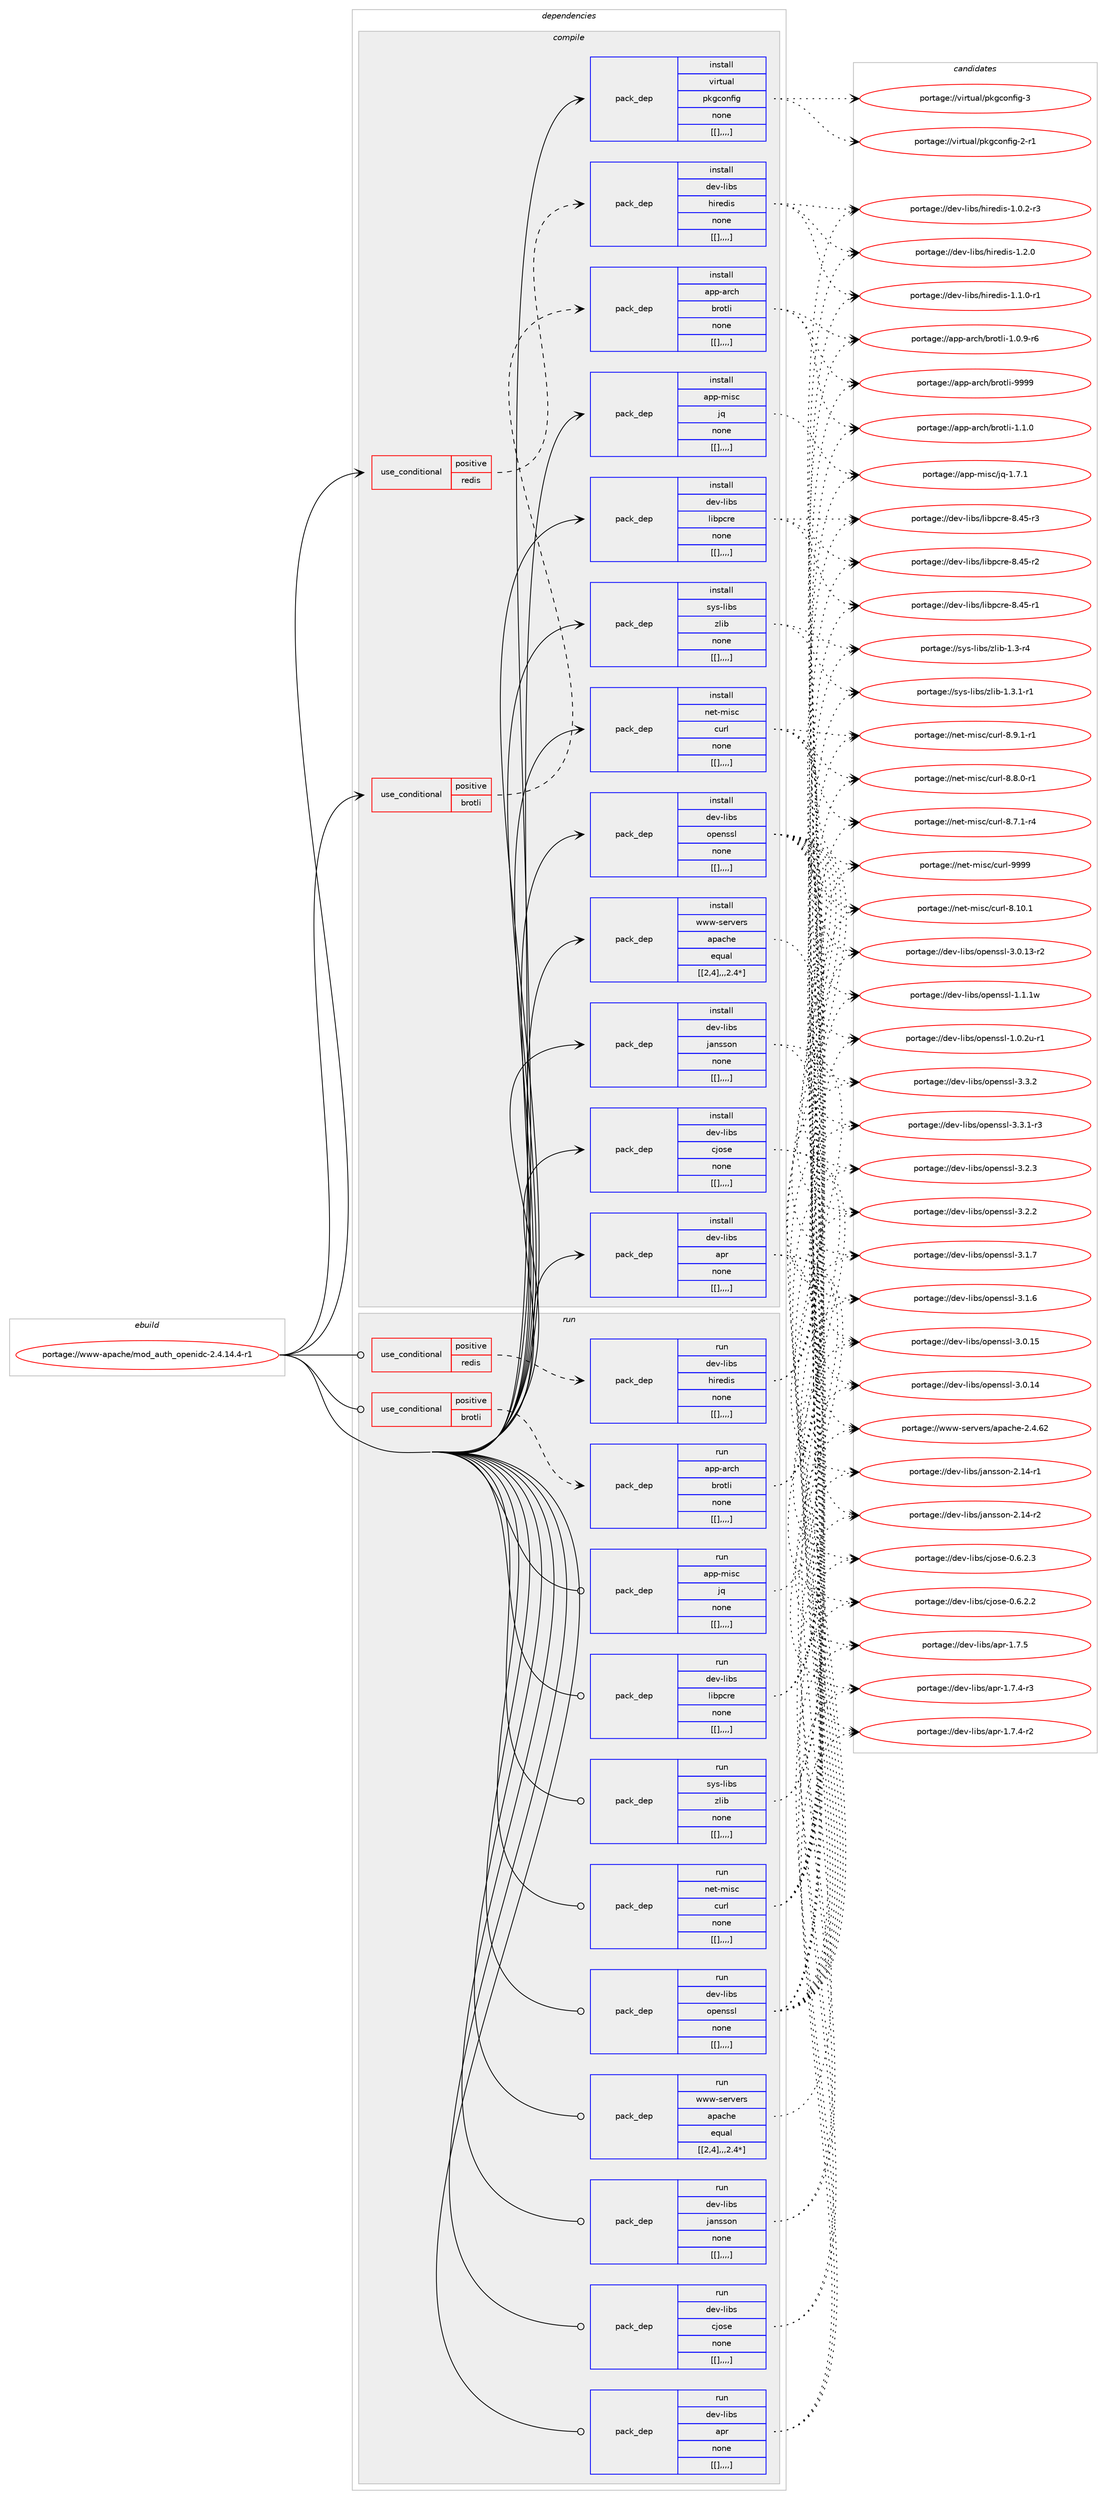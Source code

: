 digraph prolog {

# *************
# Graph options
# *************

newrank=true;
concentrate=true;
compound=true;
graph [rankdir=LR,fontname=Helvetica,fontsize=10,ranksep=1.5];#, ranksep=2.5, nodesep=0.2];
edge  [arrowhead=vee];
node  [fontname=Helvetica,fontsize=10];

# **********
# The ebuild
# **********

subgraph cluster_leftcol {
color=gray;
label=<<i>ebuild</i>>;
id [label="portage://www-apache/mod_auth_openidc-2.4.14.4-r1", color=red, width=4, href="../www-apache/mod_auth_openidc-2.4.14.4-r1.svg"];
}

# ****************
# The dependencies
# ****************

subgraph cluster_midcol {
color=gray;
label=<<i>dependencies</i>>;
subgraph cluster_compile {
fillcolor="#eeeeee";
style=filled;
label=<<i>compile</i>>;
subgraph cond125858 {
dependency469963 [label=<<TABLE BORDER="0" CELLBORDER="1" CELLSPACING="0" CELLPADDING="4"><TR><TD ROWSPAN="3" CELLPADDING="10">use_conditional</TD></TR><TR><TD>positive</TD></TR><TR><TD>brotli</TD></TR></TABLE>>, shape=none, color=red];
subgraph pack340596 {
dependency469965 [label=<<TABLE BORDER="0" CELLBORDER="1" CELLSPACING="0" CELLPADDING="4" WIDTH="220"><TR><TD ROWSPAN="6" CELLPADDING="30">pack_dep</TD></TR><TR><TD WIDTH="110">install</TD></TR><TR><TD>app-arch</TD></TR><TR><TD>brotli</TD></TR><TR><TD>none</TD></TR><TR><TD>[[],,,,]</TD></TR></TABLE>>, shape=none, color=blue];
}
dependency469963:e -> dependency469965:w [weight=20,style="dashed",arrowhead="vee"];
}
id:e -> dependency469963:w [weight=20,style="solid",arrowhead="vee"];
subgraph cond125860 {
dependency469970 [label=<<TABLE BORDER="0" CELLBORDER="1" CELLSPACING="0" CELLPADDING="4"><TR><TD ROWSPAN="3" CELLPADDING="10">use_conditional</TD></TR><TR><TD>positive</TD></TR><TR><TD>redis</TD></TR></TABLE>>, shape=none, color=red];
subgraph pack340602 {
dependency469972 [label=<<TABLE BORDER="0" CELLBORDER="1" CELLSPACING="0" CELLPADDING="4" WIDTH="220"><TR><TD ROWSPAN="6" CELLPADDING="30">pack_dep</TD></TR><TR><TD WIDTH="110">install</TD></TR><TR><TD>dev-libs</TD></TR><TR><TD>hiredis</TD></TR><TR><TD>none</TD></TR><TR><TD>[[],,,,]</TD></TR></TABLE>>, shape=none, color=blue];
}
dependency469970:e -> dependency469972:w [weight=20,style="dashed",arrowhead="vee"];
}
id:e -> dependency469970:w [weight=20,style="solid",arrowhead="vee"];
subgraph pack340606 {
dependency469976 [label=<<TABLE BORDER="0" CELLBORDER="1" CELLSPACING="0" CELLPADDING="4" WIDTH="220"><TR><TD ROWSPAN="6" CELLPADDING="30">pack_dep</TD></TR><TR><TD WIDTH="110">install</TD></TR><TR><TD>app-misc</TD></TR><TR><TD>jq</TD></TR><TR><TD>none</TD></TR><TR><TD>[[],,,,]</TD></TR></TABLE>>, shape=none, color=blue];
}
id:e -> dependency469976:w [weight=20,style="solid",arrowhead="vee"];
subgraph pack340609 {
dependency469979 [label=<<TABLE BORDER="0" CELLBORDER="1" CELLSPACING="0" CELLPADDING="4" WIDTH="220"><TR><TD ROWSPAN="6" CELLPADDING="30">pack_dep</TD></TR><TR><TD WIDTH="110">install</TD></TR><TR><TD>dev-libs</TD></TR><TR><TD>apr</TD></TR><TR><TD>none</TD></TR><TR><TD>[[],,,,]</TD></TR></TABLE>>, shape=none, color=blue];
}
id:e -> dependency469979:w [weight=20,style="solid",arrowhead="vee"];
subgraph pack340612 {
dependency469981 [label=<<TABLE BORDER="0" CELLBORDER="1" CELLSPACING="0" CELLPADDING="4" WIDTH="220"><TR><TD ROWSPAN="6" CELLPADDING="30">pack_dep</TD></TR><TR><TD WIDTH="110">install</TD></TR><TR><TD>dev-libs</TD></TR><TR><TD>cjose</TD></TR><TR><TD>none</TD></TR><TR><TD>[[],,,,]</TD></TR></TABLE>>, shape=none, color=blue];
}
id:e -> dependency469981:w [weight=20,style="solid",arrowhead="vee"];
subgraph pack340616 {
dependency469986 [label=<<TABLE BORDER="0" CELLBORDER="1" CELLSPACING="0" CELLPADDING="4" WIDTH="220"><TR><TD ROWSPAN="6" CELLPADDING="30">pack_dep</TD></TR><TR><TD WIDTH="110">install</TD></TR><TR><TD>dev-libs</TD></TR><TR><TD>jansson</TD></TR><TR><TD>none</TD></TR><TR><TD>[[],,,,]</TD></TR></TABLE>>, shape=none, color=blue];
}
id:e -> dependency469986:w [weight=20,style="solid",arrowhead="vee"];
subgraph pack340618 {
dependency469988 [label=<<TABLE BORDER="0" CELLBORDER="1" CELLSPACING="0" CELLPADDING="4" WIDTH="220"><TR><TD ROWSPAN="6" CELLPADDING="30">pack_dep</TD></TR><TR><TD WIDTH="110">install</TD></TR><TR><TD>dev-libs</TD></TR><TR><TD>libpcre</TD></TR><TR><TD>none</TD></TR><TR><TD>[[],,,,]</TD></TR></TABLE>>, shape=none, color=blue];
}
id:e -> dependency469988:w [weight=20,style="solid",arrowhead="vee"];
subgraph pack340623 {
dependency469993 [label=<<TABLE BORDER="0" CELLBORDER="1" CELLSPACING="0" CELLPADDING="4" WIDTH="220"><TR><TD ROWSPAN="6" CELLPADDING="30">pack_dep</TD></TR><TR><TD WIDTH="110">install</TD></TR><TR><TD>dev-libs</TD></TR><TR><TD>openssl</TD></TR><TR><TD>none</TD></TR><TR><TD>[[],,,,]</TD></TR></TABLE>>, shape=none, color=blue];
}
id:e -> dependency469993:w [weight=20,style="solid",arrowhead="vee"];
subgraph pack340625 {
dependency469995 [label=<<TABLE BORDER="0" CELLBORDER="1" CELLSPACING="0" CELLPADDING="4" WIDTH="220"><TR><TD ROWSPAN="6" CELLPADDING="30">pack_dep</TD></TR><TR><TD WIDTH="110">install</TD></TR><TR><TD>net-misc</TD></TR><TR><TD>curl</TD></TR><TR><TD>none</TD></TR><TR><TD>[[],,,,]</TD></TR></TABLE>>, shape=none, color=blue];
}
id:e -> dependency469995:w [weight=20,style="solid",arrowhead="vee"];
subgraph pack340628 {
dependency469998 [label=<<TABLE BORDER="0" CELLBORDER="1" CELLSPACING="0" CELLPADDING="4" WIDTH="220"><TR><TD ROWSPAN="6" CELLPADDING="30">pack_dep</TD></TR><TR><TD WIDTH="110">install</TD></TR><TR><TD>sys-libs</TD></TR><TR><TD>zlib</TD></TR><TR><TD>none</TD></TR><TR><TD>[[],,,,]</TD></TR></TABLE>>, shape=none, color=blue];
}
id:e -> dependency469998:w [weight=20,style="solid",arrowhead="vee"];
subgraph pack340631 {
dependency470001 [label=<<TABLE BORDER="0" CELLBORDER="1" CELLSPACING="0" CELLPADDING="4" WIDTH="220"><TR><TD ROWSPAN="6" CELLPADDING="30">pack_dep</TD></TR><TR><TD WIDTH="110">install</TD></TR><TR><TD>virtual</TD></TR><TR><TD>pkgconfig</TD></TR><TR><TD>none</TD></TR><TR><TD>[[],,,,]</TD></TR></TABLE>>, shape=none, color=blue];
}
id:e -> dependency470001:w [weight=20,style="solid",arrowhead="vee"];
subgraph pack340634 {
dependency470004 [label=<<TABLE BORDER="0" CELLBORDER="1" CELLSPACING="0" CELLPADDING="4" WIDTH="220"><TR><TD ROWSPAN="6" CELLPADDING="30">pack_dep</TD></TR><TR><TD WIDTH="110">install</TD></TR><TR><TD>www-servers</TD></TR><TR><TD>apache</TD></TR><TR><TD>equal</TD></TR><TR><TD>[[2,4],,,2.4*]</TD></TR></TABLE>>, shape=none, color=blue];
}
id:e -> dependency470004:w [weight=20,style="solid",arrowhead="vee"];
}
subgraph cluster_compileandrun {
fillcolor="#eeeeee";
style=filled;
label=<<i>compile and run</i>>;
}
subgraph cluster_run {
fillcolor="#eeeeee";
style=filled;
label=<<i>run</i>>;
subgraph cond125861 {
dependency470007 [label=<<TABLE BORDER="0" CELLBORDER="1" CELLSPACING="0" CELLPADDING="4"><TR><TD ROWSPAN="3" CELLPADDING="10">use_conditional</TD></TR><TR><TD>positive</TD></TR><TR><TD>brotli</TD></TR></TABLE>>, shape=none, color=red];
subgraph pack340638 {
dependency470010 [label=<<TABLE BORDER="0" CELLBORDER="1" CELLSPACING="0" CELLPADDING="4" WIDTH="220"><TR><TD ROWSPAN="6" CELLPADDING="30">pack_dep</TD></TR><TR><TD WIDTH="110">run</TD></TR><TR><TD>app-arch</TD></TR><TR><TD>brotli</TD></TR><TR><TD>none</TD></TR><TR><TD>[[],,,,]</TD></TR></TABLE>>, shape=none, color=blue];
}
dependency470007:e -> dependency470010:w [weight=20,style="dashed",arrowhead="vee"];
}
id:e -> dependency470007:w [weight=20,style="solid",arrowhead="odot"];
subgraph cond125863 {
dependency470012 [label=<<TABLE BORDER="0" CELLBORDER="1" CELLSPACING="0" CELLPADDING="4"><TR><TD ROWSPAN="3" CELLPADDING="10">use_conditional</TD></TR><TR><TD>positive</TD></TR><TR><TD>redis</TD></TR></TABLE>>, shape=none, color=red];
subgraph pack340641 {
dependency470014 [label=<<TABLE BORDER="0" CELLBORDER="1" CELLSPACING="0" CELLPADDING="4" WIDTH="220"><TR><TD ROWSPAN="6" CELLPADDING="30">pack_dep</TD></TR><TR><TD WIDTH="110">run</TD></TR><TR><TD>dev-libs</TD></TR><TR><TD>hiredis</TD></TR><TR><TD>none</TD></TR><TR><TD>[[],,,,]</TD></TR></TABLE>>, shape=none, color=blue];
}
dependency470012:e -> dependency470014:w [weight=20,style="dashed",arrowhead="vee"];
}
id:e -> dependency470012:w [weight=20,style="solid",arrowhead="odot"];
subgraph pack340644 {
dependency470017 [label=<<TABLE BORDER="0" CELLBORDER="1" CELLSPACING="0" CELLPADDING="4" WIDTH="220"><TR><TD ROWSPAN="6" CELLPADDING="30">pack_dep</TD></TR><TR><TD WIDTH="110">run</TD></TR><TR><TD>app-misc</TD></TR><TR><TD>jq</TD></TR><TR><TD>none</TD></TR><TR><TD>[[],,,,]</TD></TR></TABLE>>, shape=none, color=blue];
}
id:e -> dependency470017:w [weight=20,style="solid",arrowhead="odot"];
subgraph pack340647 {
dependency470021 [label=<<TABLE BORDER="0" CELLBORDER="1" CELLSPACING="0" CELLPADDING="4" WIDTH="220"><TR><TD ROWSPAN="6" CELLPADDING="30">pack_dep</TD></TR><TR><TD WIDTH="110">run</TD></TR><TR><TD>dev-libs</TD></TR><TR><TD>apr</TD></TR><TR><TD>none</TD></TR><TR><TD>[[],,,,]</TD></TR></TABLE>>, shape=none, color=blue];
}
id:e -> dependency470021:w [weight=20,style="solid",arrowhead="odot"];
subgraph pack340649 {
dependency470023 [label=<<TABLE BORDER="0" CELLBORDER="1" CELLSPACING="0" CELLPADDING="4" WIDTH="220"><TR><TD ROWSPAN="6" CELLPADDING="30">pack_dep</TD></TR><TR><TD WIDTH="110">run</TD></TR><TR><TD>dev-libs</TD></TR><TR><TD>cjose</TD></TR><TR><TD>none</TD></TR><TR><TD>[[],,,,]</TD></TR></TABLE>>, shape=none, color=blue];
}
id:e -> dependency470023:w [weight=20,style="solid",arrowhead="odot"];
subgraph pack340652 {
dependency470026 [label=<<TABLE BORDER="0" CELLBORDER="1" CELLSPACING="0" CELLPADDING="4" WIDTH="220"><TR><TD ROWSPAN="6" CELLPADDING="30">pack_dep</TD></TR><TR><TD WIDTH="110">run</TD></TR><TR><TD>dev-libs</TD></TR><TR><TD>jansson</TD></TR><TR><TD>none</TD></TR><TR><TD>[[],,,,]</TD></TR></TABLE>>, shape=none, color=blue];
}
id:e -> dependency470026:w [weight=20,style="solid",arrowhead="odot"];
subgraph pack340654 {
dependency470028 [label=<<TABLE BORDER="0" CELLBORDER="1" CELLSPACING="0" CELLPADDING="4" WIDTH="220"><TR><TD ROWSPAN="6" CELLPADDING="30">pack_dep</TD></TR><TR><TD WIDTH="110">run</TD></TR><TR><TD>dev-libs</TD></TR><TR><TD>libpcre</TD></TR><TR><TD>none</TD></TR><TR><TD>[[],,,,]</TD></TR></TABLE>>, shape=none, color=blue];
}
id:e -> dependency470028:w [weight=20,style="solid",arrowhead="odot"];
subgraph pack340657 {
dependency470031 [label=<<TABLE BORDER="0" CELLBORDER="1" CELLSPACING="0" CELLPADDING="4" WIDTH="220"><TR><TD ROWSPAN="6" CELLPADDING="30">pack_dep</TD></TR><TR><TD WIDTH="110">run</TD></TR><TR><TD>dev-libs</TD></TR><TR><TD>openssl</TD></TR><TR><TD>none</TD></TR><TR><TD>[[],,,,]</TD></TR></TABLE>>, shape=none, color=blue];
}
id:e -> dependency470031:w [weight=20,style="solid",arrowhead="odot"];
subgraph pack340660 {
dependency470034 [label=<<TABLE BORDER="0" CELLBORDER="1" CELLSPACING="0" CELLPADDING="4" WIDTH="220"><TR><TD ROWSPAN="6" CELLPADDING="30">pack_dep</TD></TR><TR><TD WIDTH="110">run</TD></TR><TR><TD>net-misc</TD></TR><TR><TD>curl</TD></TR><TR><TD>none</TD></TR><TR><TD>[[],,,,]</TD></TR></TABLE>>, shape=none, color=blue];
}
id:e -> dependency470034:w [weight=20,style="solid",arrowhead="odot"];
subgraph pack340662 {
dependency470036 [label=<<TABLE BORDER="0" CELLBORDER="1" CELLSPACING="0" CELLPADDING="4" WIDTH="220"><TR><TD ROWSPAN="6" CELLPADDING="30">pack_dep</TD></TR><TR><TD WIDTH="110">run</TD></TR><TR><TD>sys-libs</TD></TR><TR><TD>zlib</TD></TR><TR><TD>none</TD></TR><TR><TD>[[],,,,]</TD></TR></TABLE>>, shape=none, color=blue];
}
id:e -> dependency470036:w [weight=20,style="solid",arrowhead="odot"];
subgraph pack340663 {
dependency470037 [label=<<TABLE BORDER="0" CELLBORDER="1" CELLSPACING="0" CELLPADDING="4" WIDTH="220"><TR><TD ROWSPAN="6" CELLPADDING="30">pack_dep</TD></TR><TR><TD WIDTH="110">run</TD></TR><TR><TD>www-servers</TD></TR><TR><TD>apache</TD></TR><TR><TD>equal</TD></TR><TR><TD>[[2,4],,,2.4*]</TD></TR></TABLE>>, shape=none, color=blue];
}
id:e -> dependency470037:w [weight=20,style="solid",arrowhead="odot"];
}
}

# **************
# The candidates
# **************

subgraph cluster_choices {
rank=same;
color=gray;
label=<<i>candidates</i>>;

subgraph choice340628 {
color=black;
nodesep=1;
choice9711211245971149910447981141111161081054557575757 [label="portage://app-arch/brotli-9999", color=red, width=4,href="../app-arch/brotli-9999.svg"];
choice971121124597114991044798114111116108105454946494648 [label="portage://app-arch/brotli-1.1.0", color=red, width=4,href="../app-arch/brotli-1.1.0.svg"];
choice9711211245971149910447981141111161081054549464846574511454 [label="portage://app-arch/brotli-1.0.9-r6", color=red, width=4,href="../app-arch/brotli-1.0.9-r6.svg"];
dependency469965:e -> choice9711211245971149910447981141111161081054557575757:w [style=dotted,weight="100"];
dependency469965:e -> choice971121124597114991044798114111116108105454946494648:w [style=dotted,weight="100"];
dependency469965:e -> choice9711211245971149910447981141111161081054549464846574511454:w [style=dotted,weight="100"];
}
subgraph choice340634 {
color=black;
nodesep=1;
choice100101118451081059811547104105114101100105115454946504648 [label="portage://dev-libs/hiredis-1.2.0", color=red, width=4,href="../dev-libs/hiredis-1.2.0.svg"];
choice1001011184510810598115471041051141011001051154549464946484511449 [label="portage://dev-libs/hiredis-1.1.0-r1", color=red, width=4,href="../dev-libs/hiredis-1.1.0-r1.svg"];
choice1001011184510810598115471041051141011001051154549464846504511451 [label="portage://dev-libs/hiredis-1.0.2-r3", color=red, width=4,href="../dev-libs/hiredis-1.0.2-r3.svg"];
dependency469972:e -> choice100101118451081059811547104105114101100105115454946504648:w [style=dotted,weight="100"];
dependency469972:e -> choice1001011184510810598115471041051141011001051154549464946484511449:w [style=dotted,weight="100"];
dependency469972:e -> choice1001011184510810598115471041051141011001051154549464846504511451:w [style=dotted,weight="100"];
}
subgraph choice340636 {
color=black;
nodesep=1;
choice97112112451091051159947106113454946554649 [label="portage://app-misc/jq-1.7.1", color=red, width=4,href="../app-misc/jq-1.7.1.svg"];
dependency469976:e -> choice97112112451091051159947106113454946554649:w [style=dotted,weight="100"];
}
subgraph choice340638 {
color=black;
nodesep=1;
choice10010111845108105981154797112114454946554653 [label="portage://dev-libs/apr-1.7.5", color=red, width=4,href="../dev-libs/apr-1.7.5.svg"];
choice100101118451081059811547971121144549465546524511451 [label="portage://dev-libs/apr-1.7.4-r3", color=red, width=4,href="../dev-libs/apr-1.7.4-r3.svg"];
choice100101118451081059811547971121144549465546524511450 [label="portage://dev-libs/apr-1.7.4-r2", color=red, width=4,href="../dev-libs/apr-1.7.4-r2.svg"];
dependency469979:e -> choice10010111845108105981154797112114454946554653:w [style=dotted,weight="100"];
dependency469979:e -> choice100101118451081059811547971121144549465546524511451:w [style=dotted,weight="100"];
dependency469979:e -> choice100101118451081059811547971121144549465546524511450:w [style=dotted,weight="100"];
}
subgraph choice340640 {
color=black;
nodesep=1;
choice100101118451081059811547991061111151014548465446504651 [label="portage://dev-libs/cjose-0.6.2.3", color=red, width=4,href="../dev-libs/cjose-0.6.2.3.svg"];
choice100101118451081059811547991061111151014548465446504650 [label="portage://dev-libs/cjose-0.6.2.2", color=red, width=4,href="../dev-libs/cjose-0.6.2.2.svg"];
dependency469981:e -> choice100101118451081059811547991061111151014548465446504651:w [style=dotted,weight="100"];
dependency469981:e -> choice100101118451081059811547991061111151014548465446504650:w [style=dotted,weight="100"];
}
subgraph choice340643 {
color=black;
nodesep=1;
choice1001011184510810598115471069711011511511111045504649524511450 [label="portage://dev-libs/jansson-2.14-r2", color=red, width=4,href="../dev-libs/jansson-2.14-r2.svg"];
choice1001011184510810598115471069711011511511111045504649524511449 [label="portage://dev-libs/jansson-2.14-r1", color=red, width=4,href="../dev-libs/jansson-2.14-r1.svg"];
dependency469986:e -> choice1001011184510810598115471069711011511511111045504649524511450:w [style=dotted,weight="100"];
dependency469986:e -> choice1001011184510810598115471069711011511511111045504649524511449:w [style=dotted,weight="100"];
}
subgraph choice340645 {
color=black;
nodesep=1;
choice100101118451081059811547108105981129911410145564652534511451 [label="portage://dev-libs/libpcre-8.45-r3", color=red, width=4,href="../dev-libs/libpcre-8.45-r3.svg"];
choice100101118451081059811547108105981129911410145564652534511450 [label="portage://dev-libs/libpcre-8.45-r2", color=red, width=4,href="../dev-libs/libpcre-8.45-r2.svg"];
choice100101118451081059811547108105981129911410145564652534511449 [label="portage://dev-libs/libpcre-8.45-r1", color=red, width=4,href="../dev-libs/libpcre-8.45-r1.svg"];
dependency469988:e -> choice100101118451081059811547108105981129911410145564652534511451:w [style=dotted,weight="100"];
dependency469988:e -> choice100101118451081059811547108105981129911410145564652534511450:w [style=dotted,weight="100"];
dependency469988:e -> choice100101118451081059811547108105981129911410145564652534511449:w [style=dotted,weight="100"];
}
subgraph choice340647 {
color=black;
nodesep=1;
choice100101118451081059811547111112101110115115108455146514650 [label="portage://dev-libs/openssl-3.3.2", color=red, width=4,href="../dev-libs/openssl-3.3.2.svg"];
choice1001011184510810598115471111121011101151151084551465146494511451 [label="portage://dev-libs/openssl-3.3.1-r3", color=red, width=4,href="../dev-libs/openssl-3.3.1-r3.svg"];
choice100101118451081059811547111112101110115115108455146504651 [label="portage://dev-libs/openssl-3.2.3", color=red, width=4,href="../dev-libs/openssl-3.2.3.svg"];
choice100101118451081059811547111112101110115115108455146504650 [label="portage://dev-libs/openssl-3.2.2", color=red, width=4,href="../dev-libs/openssl-3.2.2.svg"];
choice100101118451081059811547111112101110115115108455146494655 [label="portage://dev-libs/openssl-3.1.7", color=red, width=4,href="../dev-libs/openssl-3.1.7.svg"];
choice100101118451081059811547111112101110115115108455146494654 [label="portage://dev-libs/openssl-3.1.6", color=red, width=4,href="../dev-libs/openssl-3.1.6.svg"];
choice10010111845108105981154711111210111011511510845514648464953 [label="portage://dev-libs/openssl-3.0.15", color=red, width=4,href="../dev-libs/openssl-3.0.15.svg"];
choice10010111845108105981154711111210111011511510845514648464952 [label="portage://dev-libs/openssl-3.0.14", color=red, width=4,href="../dev-libs/openssl-3.0.14.svg"];
choice100101118451081059811547111112101110115115108455146484649514511450 [label="portage://dev-libs/openssl-3.0.13-r2", color=red, width=4,href="../dev-libs/openssl-3.0.13-r2.svg"];
choice100101118451081059811547111112101110115115108454946494649119 [label="portage://dev-libs/openssl-1.1.1w", color=red, width=4,href="../dev-libs/openssl-1.1.1w.svg"];
choice1001011184510810598115471111121011101151151084549464846501174511449 [label="portage://dev-libs/openssl-1.0.2u-r1", color=red, width=4,href="../dev-libs/openssl-1.0.2u-r1.svg"];
dependency469993:e -> choice100101118451081059811547111112101110115115108455146514650:w [style=dotted,weight="100"];
dependency469993:e -> choice1001011184510810598115471111121011101151151084551465146494511451:w [style=dotted,weight="100"];
dependency469993:e -> choice100101118451081059811547111112101110115115108455146504651:w [style=dotted,weight="100"];
dependency469993:e -> choice100101118451081059811547111112101110115115108455146504650:w [style=dotted,weight="100"];
dependency469993:e -> choice100101118451081059811547111112101110115115108455146494655:w [style=dotted,weight="100"];
dependency469993:e -> choice100101118451081059811547111112101110115115108455146494654:w [style=dotted,weight="100"];
dependency469993:e -> choice10010111845108105981154711111210111011511510845514648464953:w [style=dotted,weight="100"];
dependency469993:e -> choice10010111845108105981154711111210111011511510845514648464952:w [style=dotted,weight="100"];
dependency469993:e -> choice100101118451081059811547111112101110115115108455146484649514511450:w [style=dotted,weight="100"];
dependency469993:e -> choice100101118451081059811547111112101110115115108454946494649119:w [style=dotted,weight="100"];
dependency469993:e -> choice1001011184510810598115471111121011101151151084549464846501174511449:w [style=dotted,weight="100"];
}
subgraph choice340652 {
color=black;
nodesep=1;
choice110101116451091051159947991171141084557575757 [label="portage://net-misc/curl-9999", color=red, width=4,href="../net-misc/curl-9999.svg"];
choice1101011164510910511599479911711410845564649484649 [label="portage://net-misc/curl-8.10.1", color=red, width=4,href="../net-misc/curl-8.10.1.svg"];
choice110101116451091051159947991171141084556465746494511449 [label="portage://net-misc/curl-8.9.1-r1", color=red, width=4,href="../net-misc/curl-8.9.1-r1.svg"];
choice110101116451091051159947991171141084556465646484511449 [label="portage://net-misc/curl-8.8.0-r1", color=red, width=4,href="../net-misc/curl-8.8.0-r1.svg"];
choice110101116451091051159947991171141084556465546494511452 [label="portage://net-misc/curl-8.7.1-r4", color=red, width=4,href="../net-misc/curl-8.7.1-r4.svg"];
dependency469995:e -> choice110101116451091051159947991171141084557575757:w [style=dotted,weight="100"];
dependency469995:e -> choice1101011164510910511599479911711410845564649484649:w [style=dotted,weight="100"];
dependency469995:e -> choice110101116451091051159947991171141084556465746494511449:w [style=dotted,weight="100"];
dependency469995:e -> choice110101116451091051159947991171141084556465646484511449:w [style=dotted,weight="100"];
dependency469995:e -> choice110101116451091051159947991171141084556465546494511452:w [style=dotted,weight="100"];
}
subgraph choice340657 {
color=black;
nodesep=1;
choice115121115451081059811547122108105984549465146494511449 [label="portage://sys-libs/zlib-1.3.1-r1", color=red, width=4,href="../sys-libs/zlib-1.3.1-r1.svg"];
choice11512111545108105981154712210810598454946514511452 [label="portage://sys-libs/zlib-1.3-r4", color=red, width=4,href="../sys-libs/zlib-1.3-r4.svg"];
dependency469998:e -> choice115121115451081059811547122108105984549465146494511449:w [style=dotted,weight="100"];
dependency469998:e -> choice11512111545108105981154712210810598454946514511452:w [style=dotted,weight="100"];
}
subgraph choice340662 {
color=black;
nodesep=1;
choice1181051141161179710847112107103991111101021051034551 [label="portage://virtual/pkgconfig-3", color=red, width=4,href="../virtual/pkgconfig-3.svg"];
choice11810511411611797108471121071039911111010210510345504511449 [label="portage://virtual/pkgconfig-2-r1", color=red, width=4,href="../virtual/pkgconfig-2-r1.svg"];
dependency470001:e -> choice1181051141161179710847112107103991111101021051034551:w [style=dotted,weight="100"];
dependency470001:e -> choice11810511411611797108471121071039911111010210510345504511449:w [style=dotted,weight="100"];
}
subgraph choice340668 {
color=black;
nodesep=1;
choice119119119451151011141181011141154797112979910410145504652465450 [label="portage://www-servers/apache-2.4.62", color=red, width=4,href="../www-servers/apache-2.4.62.svg"];
dependency470004:e -> choice119119119451151011141181011141154797112979910410145504652465450:w [style=dotted,weight="100"];
}
subgraph choice340672 {
color=black;
nodesep=1;
choice9711211245971149910447981141111161081054557575757 [label="portage://app-arch/brotli-9999", color=red, width=4,href="../app-arch/brotli-9999.svg"];
choice971121124597114991044798114111116108105454946494648 [label="portage://app-arch/brotli-1.1.0", color=red, width=4,href="../app-arch/brotli-1.1.0.svg"];
choice9711211245971149910447981141111161081054549464846574511454 [label="portage://app-arch/brotli-1.0.9-r6", color=red, width=4,href="../app-arch/brotli-1.0.9-r6.svg"];
dependency470010:e -> choice9711211245971149910447981141111161081054557575757:w [style=dotted,weight="100"];
dependency470010:e -> choice971121124597114991044798114111116108105454946494648:w [style=dotted,weight="100"];
dependency470010:e -> choice9711211245971149910447981141111161081054549464846574511454:w [style=dotted,weight="100"];
}
subgraph choice340675 {
color=black;
nodesep=1;
choice100101118451081059811547104105114101100105115454946504648 [label="portage://dev-libs/hiredis-1.2.0", color=red, width=4,href="../dev-libs/hiredis-1.2.0.svg"];
choice1001011184510810598115471041051141011001051154549464946484511449 [label="portage://dev-libs/hiredis-1.1.0-r1", color=red, width=4,href="../dev-libs/hiredis-1.1.0-r1.svg"];
choice1001011184510810598115471041051141011001051154549464846504511451 [label="portage://dev-libs/hiredis-1.0.2-r3", color=red, width=4,href="../dev-libs/hiredis-1.0.2-r3.svg"];
dependency470014:e -> choice100101118451081059811547104105114101100105115454946504648:w [style=dotted,weight="100"];
dependency470014:e -> choice1001011184510810598115471041051141011001051154549464946484511449:w [style=dotted,weight="100"];
dependency470014:e -> choice1001011184510810598115471041051141011001051154549464846504511451:w [style=dotted,weight="100"];
}
subgraph choice340679 {
color=black;
nodesep=1;
choice97112112451091051159947106113454946554649 [label="portage://app-misc/jq-1.7.1", color=red, width=4,href="../app-misc/jq-1.7.1.svg"];
dependency470017:e -> choice97112112451091051159947106113454946554649:w [style=dotted,weight="100"];
}
subgraph choice340681 {
color=black;
nodesep=1;
choice10010111845108105981154797112114454946554653 [label="portage://dev-libs/apr-1.7.5", color=red, width=4,href="../dev-libs/apr-1.7.5.svg"];
choice100101118451081059811547971121144549465546524511451 [label="portage://dev-libs/apr-1.7.4-r3", color=red, width=4,href="../dev-libs/apr-1.7.4-r3.svg"];
choice100101118451081059811547971121144549465546524511450 [label="portage://dev-libs/apr-1.7.4-r2", color=red, width=4,href="../dev-libs/apr-1.7.4-r2.svg"];
dependency470021:e -> choice10010111845108105981154797112114454946554653:w [style=dotted,weight="100"];
dependency470021:e -> choice100101118451081059811547971121144549465546524511451:w [style=dotted,weight="100"];
dependency470021:e -> choice100101118451081059811547971121144549465546524511450:w [style=dotted,weight="100"];
}
subgraph choice340683 {
color=black;
nodesep=1;
choice100101118451081059811547991061111151014548465446504651 [label="portage://dev-libs/cjose-0.6.2.3", color=red, width=4,href="../dev-libs/cjose-0.6.2.3.svg"];
choice100101118451081059811547991061111151014548465446504650 [label="portage://dev-libs/cjose-0.6.2.2", color=red, width=4,href="../dev-libs/cjose-0.6.2.2.svg"];
dependency470023:e -> choice100101118451081059811547991061111151014548465446504651:w [style=dotted,weight="100"];
dependency470023:e -> choice100101118451081059811547991061111151014548465446504650:w [style=dotted,weight="100"];
}
subgraph choice340686 {
color=black;
nodesep=1;
choice1001011184510810598115471069711011511511111045504649524511450 [label="portage://dev-libs/jansson-2.14-r2", color=red, width=4,href="../dev-libs/jansson-2.14-r2.svg"];
choice1001011184510810598115471069711011511511111045504649524511449 [label="portage://dev-libs/jansson-2.14-r1", color=red, width=4,href="../dev-libs/jansson-2.14-r1.svg"];
dependency470026:e -> choice1001011184510810598115471069711011511511111045504649524511450:w [style=dotted,weight="100"];
dependency470026:e -> choice1001011184510810598115471069711011511511111045504649524511449:w [style=dotted,weight="100"];
}
subgraph choice340688 {
color=black;
nodesep=1;
choice100101118451081059811547108105981129911410145564652534511451 [label="portage://dev-libs/libpcre-8.45-r3", color=red, width=4,href="../dev-libs/libpcre-8.45-r3.svg"];
choice100101118451081059811547108105981129911410145564652534511450 [label="portage://dev-libs/libpcre-8.45-r2", color=red, width=4,href="../dev-libs/libpcre-8.45-r2.svg"];
choice100101118451081059811547108105981129911410145564652534511449 [label="portage://dev-libs/libpcre-8.45-r1", color=red, width=4,href="../dev-libs/libpcre-8.45-r1.svg"];
dependency470028:e -> choice100101118451081059811547108105981129911410145564652534511451:w [style=dotted,weight="100"];
dependency470028:e -> choice100101118451081059811547108105981129911410145564652534511450:w [style=dotted,weight="100"];
dependency470028:e -> choice100101118451081059811547108105981129911410145564652534511449:w [style=dotted,weight="100"];
}
subgraph choice340692 {
color=black;
nodesep=1;
choice100101118451081059811547111112101110115115108455146514650 [label="portage://dev-libs/openssl-3.3.2", color=red, width=4,href="../dev-libs/openssl-3.3.2.svg"];
choice1001011184510810598115471111121011101151151084551465146494511451 [label="portage://dev-libs/openssl-3.3.1-r3", color=red, width=4,href="../dev-libs/openssl-3.3.1-r3.svg"];
choice100101118451081059811547111112101110115115108455146504651 [label="portage://dev-libs/openssl-3.2.3", color=red, width=4,href="../dev-libs/openssl-3.2.3.svg"];
choice100101118451081059811547111112101110115115108455146504650 [label="portage://dev-libs/openssl-3.2.2", color=red, width=4,href="../dev-libs/openssl-3.2.2.svg"];
choice100101118451081059811547111112101110115115108455146494655 [label="portage://dev-libs/openssl-3.1.7", color=red, width=4,href="../dev-libs/openssl-3.1.7.svg"];
choice100101118451081059811547111112101110115115108455146494654 [label="portage://dev-libs/openssl-3.1.6", color=red, width=4,href="../dev-libs/openssl-3.1.6.svg"];
choice10010111845108105981154711111210111011511510845514648464953 [label="portage://dev-libs/openssl-3.0.15", color=red, width=4,href="../dev-libs/openssl-3.0.15.svg"];
choice10010111845108105981154711111210111011511510845514648464952 [label="portage://dev-libs/openssl-3.0.14", color=red, width=4,href="../dev-libs/openssl-3.0.14.svg"];
choice100101118451081059811547111112101110115115108455146484649514511450 [label="portage://dev-libs/openssl-3.0.13-r2", color=red, width=4,href="../dev-libs/openssl-3.0.13-r2.svg"];
choice100101118451081059811547111112101110115115108454946494649119 [label="portage://dev-libs/openssl-1.1.1w", color=red, width=4,href="../dev-libs/openssl-1.1.1w.svg"];
choice1001011184510810598115471111121011101151151084549464846501174511449 [label="portage://dev-libs/openssl-1.0.2u-r1", color=red, width=4,href="../dev-libs/openssl-1.0.2u-r1.svg"];
dependency470031:e -> choice100101118451081059811547111112101110115115108455146514650:w [style=dotted,weight="100"];
dependency470031:e -> choice1001011184510810598115471111121011101151151084551465146494511451:w [style=dotted,weight="100"];
dependency470031:e -> choice100101118451081059811547111112101110115115108455146504651:w [style=dotted,weight="100"];
dependency470031:e -> choice100101118451081059811547111112101110115115108455146504650:w [style=dotted,weight="100"];
dependency470031:e -> choice100101118451081059811547111112101110115115108455146494655:w [style=dotted,weight="100"];
dependency470031:e -> choice100101118451081059811547111112101110115115108455146494654:w [style=dotted,weight="100"];
dependency470031:e -> choice10010111845108105981154711111210111011511510845514648464953:w [style=dotted,weight="100"];
dependency470031:e -> choice10010111845108105981154711111210111011511510845514648464952:w [style=dotted,weight="100"];
dependency470031:e -> choice100101118451081059811547111112101110115115108455146484649514511450:w [style=dotted,weight="100"];
dependency470031:e -> choice100101118451081059811547111112101110115115108454946494649119:w [style=dotted,weight="100"];
dependency470031:e -> choice1001011184510810598115471111121011101151151084549464846501174511449:w [style=dotted,weight="100"];
}
subgraph choice340698 {
color=black;
nodesep=1;
choice110101116451091051159947991171141084557575757 [label="portage://net-misc/curl-9999", color=red, width=4,href="../net-misc/curl-9999.svg"];
choice1101011164510910511599479911711410845564649484649 [label="portage://net-misc/curl-8.10.1", color=red, width=4,href="../net-misc/curl-8.10.1.svg"];
choice110101116451091051159947991171141084556465746494511449 [label="portage://net-misc/curl-8.9.1-r1", color=red, width=4,href="../net-misc/curl-8.9.1-r1.svg"];
choice110101116451091051159947991171141084556465646484511449 [label="portage://net-misc/curl-8.8.0-r1", color=red, width=4,href="../net-misc/curl-8.8.0-r1.svg"];
choice110101116451091051159947991171141084556465546494511452 [label="portage://net-misc/curl-8.7.1-r4", color=red, width=4,href="../net-misc/curl-8.7.1-r4.svg"];
dependency470034:e -> choice110101116451091051159947991171141084557575757:w [style=dotted,weight="100"];
dependency470034:e -> choice1101011164510910511599479911711410845564649484649:w [style=dotted,weight="100"];
dependency470034:e -> choice110101116451091051159947991171141084556465746494511449:w [style=dotted,weight="100"];
dependency470034:e -> choice110101116451091051159947991171141084556465646484511449:w [style=dotted,weight="100"];
dependency470034:e -> choice110101116451091051159947991171141084556465546494511452:w [style=dotted,weight="100"];
}
subgraph choice340700 {
color=black;
nodesep=1;
choice115121115451081059811547122108105984549465146494511449 [label="portage://sys-libs/zlib-1.3.1-r1", color=red, width=4,href="../sys-libs/zlib-1.3.1-r1.svg"];
choice11512111545108105981154712210810598454946514511452 [label="portage://sys-libs/zlib-1.3-r4", color=red, width=4,href="../sys-libs/zlib-1.3-r4.svg"];
dependency470036:e -> choice115121115451081059811547122108105984549465146494511449:w [style=dotted,weight="100"];
dependency470036:e -> choice11512111545108105981154712210810598454946514511452:w [style=dotted,weight="100"];
}
subgraph choice340701 {
color=black;
nodesep=1;
choice119119119451151011141181011141154797112979910410145504652465450 [label="portage://www-servers/apache-2.4.62", color=red, width=4,href="../www-servers/apache-2.4.62.svg"];
dependency470037:e -> choice119119119451151011141181011141154797112979910410145504652465450:w [style=dotted,weight="100"];
}
}

}
